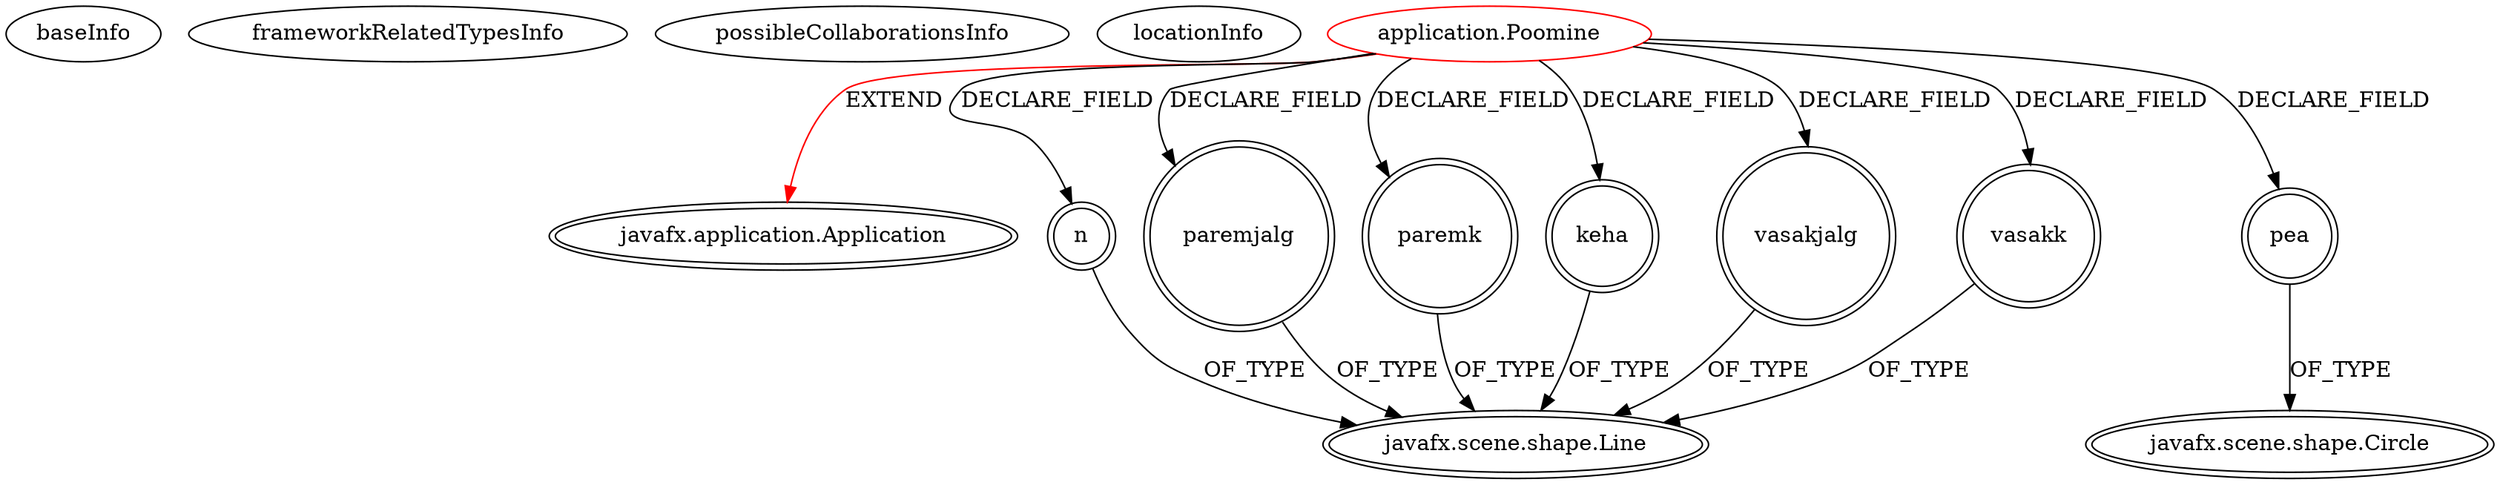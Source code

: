 digraph {
baseInfo[graphId=3511,category="extension_graph",isAnonymous=false,possibleRelation=false]
frameworkRelatedTypesInfo[0="javafx.application.Application"]
possibleCollaborationsInfo[]
locationInfo[projectName="m2rtt-Poomine",filePath="/m2rtt-Poomine/Poomine-master/src/application/Poomine.java",contextSignature="Poomine",graphId="3511"]
0[label="application.Poomine",vertexType="ROOT_CLIENT_CLASS_DECLARATION",isFrameworkType=false,color=red]
1[label="javafx.application.Application",vertexType="FRAMEWORK_CLASS_TYPE",isFrameworkType=true,peripheries=2]
2[label="keha",vertexType="FIELD_DECLARATION",isFrameworkType=true,peripheries=2,shape=circle]
3[label="javafx.scene.shape.Line",vertexType="FRAMEWORK_CLASS_TYPE",isFrameworkType=true,peripheries=2]
4[label="n",vertexType="FIELD_DECLARATION",isFrameworkType=true,peripheries=2,shape=circle]
6[label="paremjalg",vertexType="FIELD_DECLARATION",isFrameworkType=true,peripheries=2,shape=circle]
8[label="paremk",vertexType="FIELD_DECLARATION",isFrameworkType=true,peripheries=2,shape=circle]
10[label="pea",vertexType="FIELD_DECLARATION",isFrameworkType=true,peripheries=2,shape=circle]
11[label="javafx.scene.shape.Circle",vertexType="FRAMEWORK_CLASS_TYPE",isFrameworkType=true,peripheries=2]
12[label="vasakjalg",vertexType="FIELD_DECLARATION",isFrameworkType=true,peripheries=2,shape=circle]
14[label="vasakk",vertexType="FIELD_DECLARATION",isFrameworkType=true,peripheries=2,shape=circle]
0->1[label="EXTEND",color=red]
0->2[label="DECLARE_FIELD"]
2->3[label="OF_TYPE"]
0->4[label="DECLARE_FIELD"]
4->3[label="OF_TYPE"]
0->6[label="DECLARE_FIELD"]
6->3[label="OF_TYPE"]
0->8[label="DECLARE_FIELD"]
8->3[label="OF_TYPE"]
0->10[label="DECLARE_FIELD"]
10->11[label="OF_TYPE"]
0->12[label="DECLARE_FIELD"]
12->3[label="OF_TYPE"]
0->14[label="DECLARE_FIELD"]
14->3[label="OF_TYPE"]
}
